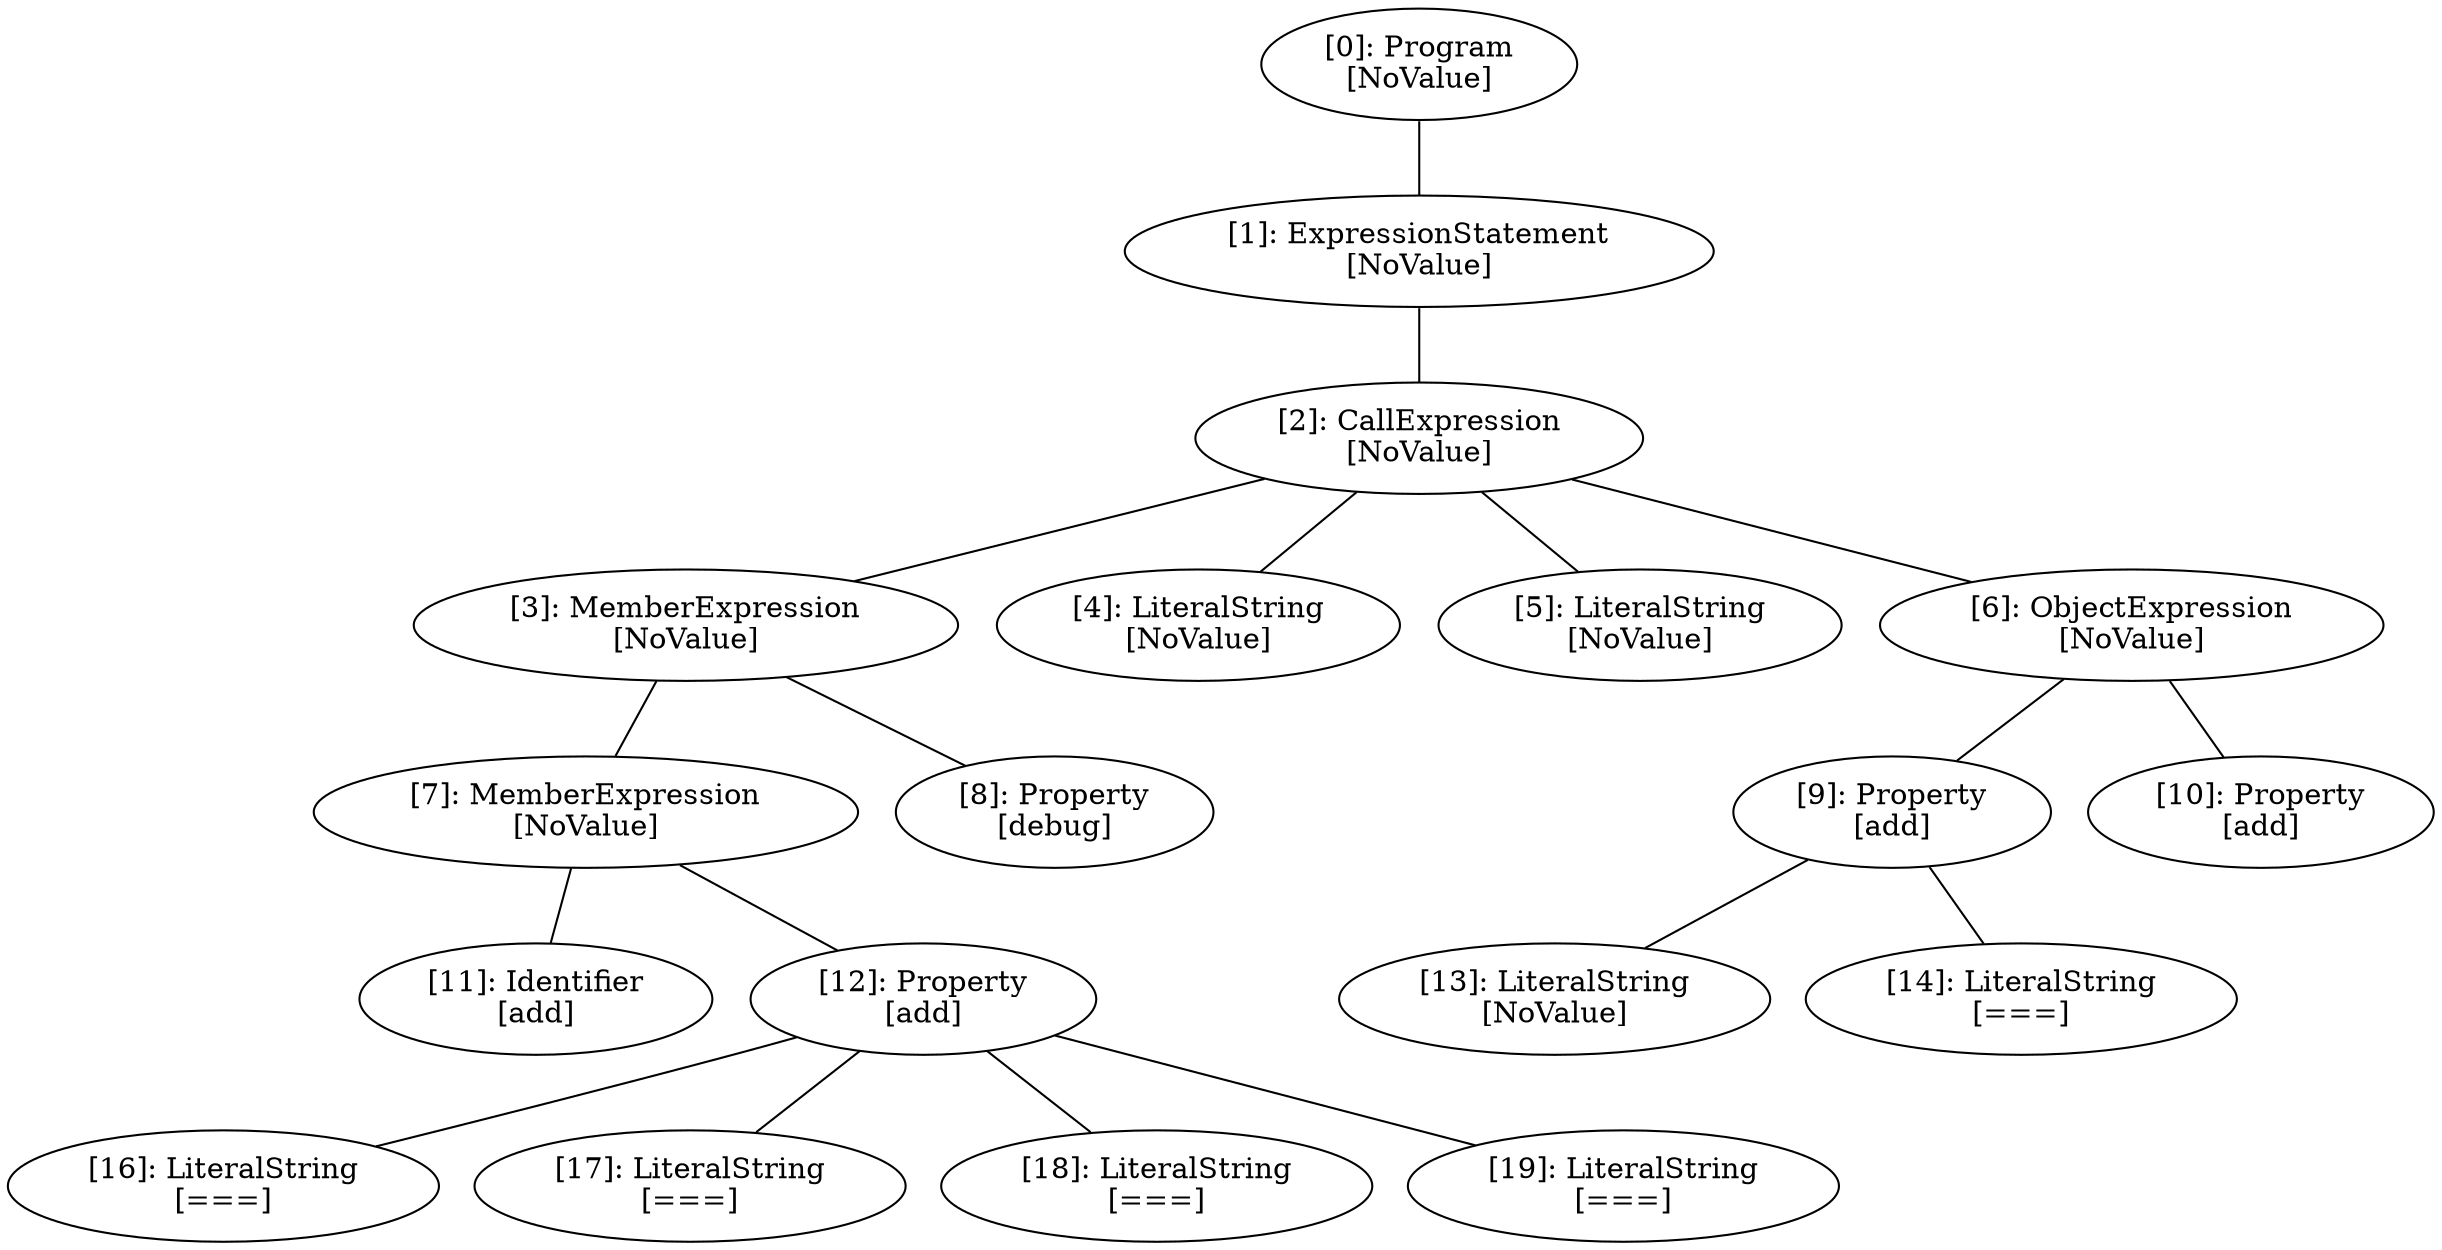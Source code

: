 // Result
graph {
	0 [label="[0]: Program
[NoValue]"]
	1 [label="[1]: ExpressionStatement
[NoValue]"]
	2 [label="[2]: CallExpression
[NoValue]"]
	3 [label="[3]: MemberExpression
[NoValue]"]
	4 [label="[4]: LiteralString
[NoValue]"]
	5 [label="[5]: LiteralString
[NoValue]"]
	6 [label="[6]: ObjectExpression
[NoValue]"]
	7 [label="[7]: MemberExpression
[NoValue]"]
	8 [label="[8]: Property
[debug]"]
	9 [label="[9]: Property
[add]"]
	10 [label="[10]: Property
[add]"]
	11 [label="[11]: Identifier
[add]"]
	12 [label="[12]: Property
[add]"]
	13 [label="[13]: LiteralString
[NoValue]"]
	14 [label="[14]: LiteralString
[===]"]
	16 [label="[16]: LiteralString
[===]"]
	17 [label="[17]: LiteralString
[===]"]
	18 [label="[18]: LiteralString
[===]"]
	19 [label="[19]: LiteralString
[===]"]
	0 -- 1
	1 -- 2
	2 -- 3
	2 -- 4
	2 -- 5
	2 -- 6
	3 -- 7
	3 -- 8
	6 -- 9
	6 -- 10
	7 -- 11
	7 -- 12
	9 -- 13
	9 -- 14
	12 -- 16
	12 -- 17
	12 -- 18
	12 -- 19
}
